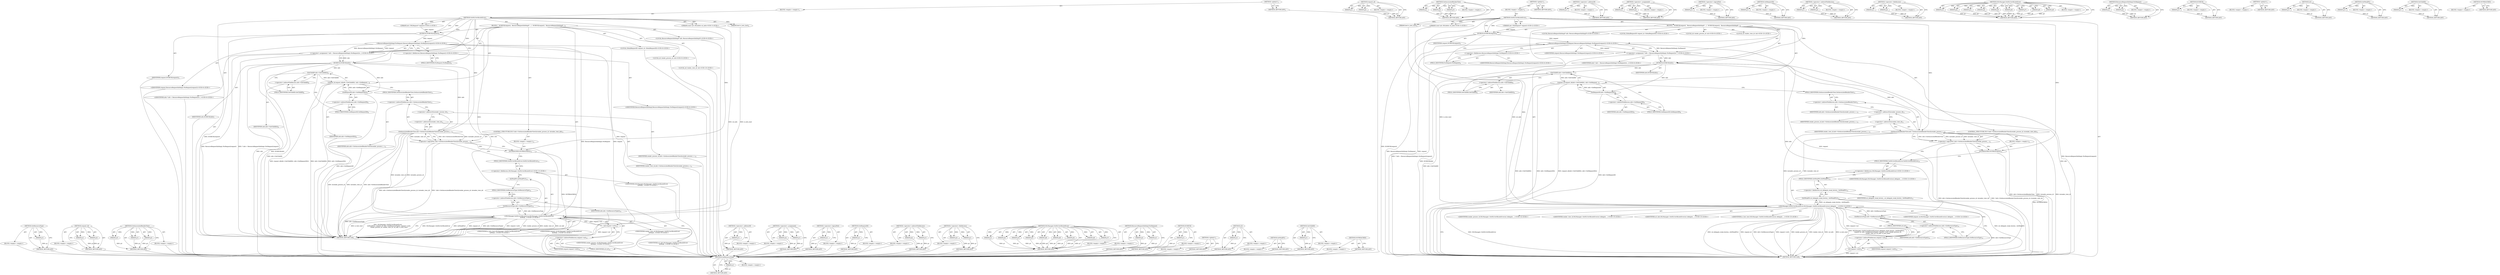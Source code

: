 digraph "NOTREACHED" {
vulnerable_167 [label=<(METHOD,GetResourceType)>];
vulnerable_168 [label=<(PARAM,p1)>];
vulnerable_169 [label=<(BLOCK,&lt;empty&gt;,&lt;empty&gt;)>];
vulnerable_170 [label=<(METHOD_RETURN,ANY)>];
vulnerable_116 [label=<(METHOD,request_id)>];
vulnerable_117 [label=<(PARAM,p1)>];
vulnerable_118 [label=<(PARAM,p2)>];
vulnerable_119 [label=<(BLOCK,&lt;empty&gt;,&lt;empty&gt;)>];
vulnerable_120 [label=<(METHOD_RETURN,ANY)>];
vulnerable_138 [label=<(METHOD,GetAssociatedRenderView)>];
vulnerable_139 [label=<(PARAM,p1)>];
vulnerable_140 [label=<(PARAM,p2)>];
vulnerable_141 [label=<(PARAM,p3)>];
vulnerable_142 [label=<(BLOCK,&lt;empty&gt;,&lt;empty&gt;)>];
vulnerable_143 [label=<(METHOD_RETURN,ANY)>];
vulnerable_6 [label=<(METHOD,&lt;global&gt;)<SUB>1</SUB>>];
vulnerable_7 [label=<(BLOCK,&lt;empty&gt;,&lt;empty&gt;)<SUB>1</SUB>>];
vulnerable_8 [label=<(METHOD,OnSSLCertificateError)<SUB>1</SUB>>];
vulnerable_9 [label="<(PARAM,net::URLRequest* request)<SUB>2</SUB>>"];
vulnerable_10 [label="<(PARAM,const net::SSLInfo&amp; ssl_info)<SUB>3</SUB>>"];
vulnerable_11 [label=<(PARAM,bool is_hsts_host)<SUB>4</SUB>>];
vulnerable_12 [label=<(BLOCK,{
  DCHECK(request);
  ResourceRequestInfoImpl*...,{
  DCHECK(request);
  ResourceRequestInfoImpl*...)<SUB>4</SUB>>];
vulnerable_13 [label=<(DCHECK,DCHECK(request))<SUB>5</SUB>>];
vulnerable_14 [label=<(IDENTIFIER,request,DCHECK(request))<SUB>5</SUB>>];
vulnerable_15 [label="<(LOCAL,ResourceRequestInfoImpl* info: ResourceRequestInfoImpl*)<SUB>6</SUB>>"];
vulnerable_16 [label="<(&lt;operator&gt;.assignment,* info = ResourceRequestInfoImpl::ForRequest(re...)<SUB>6</SUB>>"];
vulnerable_17 [label="<(IDENTIFIER,info,* info = ResourceRequestInfoImpl::ForRequest(re...)<SUB>6</SUB>>"];
vulnerable_18 [label="<(ResourceRequestInfoImpl.ForRequest,ResourceRequestInfoImpl::ForRequest(request))<SUB>6</SUB>>"];
vulnerable_19 [label="<(&lt;operator&gt;.fieldAccess,ResourceRequestInfoImpl::ForRequest)<SUB>6</SUB>>"];
vulnerable_20 [label="<(IDENTIFIER,ResourceRequestInfoImpl,ResourceRequestInfoImpl::ForRequest(request))<SUB>6</SUB>>"];
vulnerable_21 [label=<(FIELD_IDENTIFIER,ForRequest,ForRequest)<SUB>6</SUB>>];
vulnerable_22 [label="<(IDENTIFIER,request,ResourceRequestInfoImpl::ForRequest(request))<SUB>6</SUB>>"];
vulnerable_23 [label=<(DCHECK,DCHECK(info))<SUB>7</SUB>>];
vulnerable_24 [label=<(IDENTIFIER,info,DCHECK(info))<SUB>7</SUB>>];
vulnerable_25 [label="<(LOCAL,GlobalRequestID request_id: GlobalRequestID)<SUB>8</SUB>>"];
vulnerable_26 [label=<(request_id,request_id(info-&gt;GetChildID(), info-&gt;GetRequest...)<SUB>8</SUB>>];
vulnerable_27 [label=<(GetChildID,info-&gt;GetChildID())<SUB>8</SUB>>];
vulnerable_28 [label=<(&lt;operator&gt;.indirectFieldAccess,info-&gt;GetChildID)<SUB>8</SUB>>];
vulnerable_29 [label=<(IDENTIFIER,info,info-&gt;GetChildID())<SUB>8</SUB>>];
vulnerable_30 [label=<(FIELD_IDENTIFIER,GetChildID,GetChildID)<SUB>8</SUB>>];
vulnerable_31 [label=<(GetRequestID,info-&gt;GetRequestID())<SUB>8</SUB>>];
vulnerable_32 [label=<(&lt;operator&gt;.indirectFieldAccess,info-&gt;GetRequestID)<SUB>8</SUB>>];
vulnerable_33 [label=<(IDENTIFIER,info,info-&gt;GetRequestID())<SUB>8</SUB>>];
vulnerable_34 [label=<(FIELD_IDENTIFIER,GetRequestID,GetRequestID)<SUB>8</SUB>>];
vulnerable_35 [label="<(LOCAL,int render_process_id: int)<SUB>9</SUB>>"];
vulnerable_36 [label="<(LOCAL,int render_view_id: int)<SUB>10</SUB>>"];
vulnerable_37 [label=<(CONTROL_STRUCTURE,IF,if (!info-&gt;GetAssociatedRenderView(&amp;render_process_id, &amp;render_view_id)))<SUB>11</SUB>>];
vulnerable_38 [label=<(&lt;operator&gt;.logicalNot,!info-&gt;GetAssociatedRenderView(&amp;render_process_...)<SUB>11</SUB>>];
vulnerable_39 [label=<(GetAssociatedRenderView,info-&gt;GetAssociatedRenderView(&amp;render_process_i...)<SUB>11</SUB>>];
vulnerable_40 [label=<(&lt;operator&gt;.indirectFieldAccess,info-&gt;GetAssociatedRenderView)<SUB>11</SUB>>];
vulnerable_41 [label=<(IDENTIFIER,info,info-&gt;GetAssociatedRenderView(&amp;render_process_i...)<SUB>11</SUB>>];
vulnerable_42 [label=<(FIELD_IDENTIFIER,GetAssociatedRenderView,GetAssociatedRenderView)<SUB>11</SUB>>];
vulnerable_43 [label=<(&lt;operator&gt;.addressOf,&amp;render_process_id)<SUB>11</SUB>>];
vulnerable_44 [label=<(IDENTIFIER,render_process_id,info-&gt;GetAssociatedRenderView(&amp;render_process_i...)<SUB>11</SUB>>];
vulnerable_45 [label=<(&lt;operator&gt;.addressOf,&amp;render_view_id)<SUB>11</SUB>>];
vulnerable_46 [label=<(IDENTIFIER,render_view_id,info-&gt;GetAssociatedRenderView(&amp;render_process_i...)<SUB>11</SUB>>];
vulnerable_47 [label=<(BLOCK,&lt;empty&gt;,&lt;empty&gt;)<SUB>12</SUB>>];
vulnerable_48 [label=<(NOTREACHED,NOTREACHED())<SUB>12</SUB>>];
vulnerable_49 [label="<(SSLManager.OnSSLCertificateError,SSLManager::OnSSLCertificateError(ssl_delegate_...)<SUB>13</SUB>>"];
vulnerable_50 [label="<(&lt;operator&gt;.fieldAccess,SSLManager::OnSSLCertificateError)<SUB>13</SUB>>"];
vulnerable_51 [label="<(IDENTIFIER,SSLManager,SSLManager::OnSSLCertificateError(ssl_delegate_...)<SUB>13</SUB>>"];
vulnerable_52 [label=<(FIELD_IDENTIFIER,OnSSLCertificateError,OnSSLCertificateError)<SUB>13</SUB>>];
vulnerable_53 [label=<(GetWeakPtr,ssl_delegate_weak_factory_.GetWeakPtr())<SUB>13</SUB>>];
vulnerable_54 [label=<(&lt;operator&gt;.fieldAccess,ssl_delegate_weak_factory_.GetWeakPtr)<SUB>13</SUB>>];
vulnerable_55 [label=<(IDENTIFIER,ssl_delegate_weak_factory_,ssl_delegate_weak_factory_.GetWeakPtr())<SUB>13</SUB>>];
vulnerable_56 [label=<(FIELD_IDENTIFIER,GetWeakPtr,GetWeakPtr)<SUB>13</SUB>>];
vulnerable_57 [label="<(IDENTIFIER,request_id,SSLManager::OnSSLCertificateError(ssl_delegate_...)<SUB>14</SUB>>"];
vulnerable_58 [label=<(GetResourceType,info-&gt;GetResourceType())<SUB>14</SUB>>];
vulnerable_59 [label=<(&lt;operator&gt;.indirectFieldAccess,info-&gt;GetResourceType)<SUB>14</SUB>>];
vulnerable_60 [label=<(IDENTIFIER,info,info-&gt;GetResourceType())<SUB>14</SUB>>];
vulnerable_61 [label=<(FIELD_IDENTIFIER,GetResourceType,GetResourceType)<SUB>14</SUB>>];
vulnerable_62 [label=<(url,request-&gt;url())<SUB>14</SUB>>];
vulnerable_63 [label=<(&lt;operator&gt;.indirectFieldAccess,request-&gt;url)<SUB>14</SUB>>];
vulnerable_64 [label=<(IDENTIFIER,request,request-&gt;url())<SUB>14</SUB>>];
vulnerable_65 [label=<(FIELD_IDENTIFIER,url,url)<SUB>14</SUB>>];
vulnerable_66 [label="<(IDENTIFIER,render_process_id,SSLManager::OnSSLCertificateError(ssl_delegate_...)<SUB>14</SUB>>"];
vulnerable_67 [label="<(IDENTIFIER,render_view_id,SSLManager::OnSSLCertificateError(ssl_delegate_...)<SUB>15</SUB>>"];
vulnerable_68 [label="<(IDENTIFIER,ssl_info,SSLManager::OnSSLCertificateError(ssl_delegate_...)<SUB>15</SUB>>"];
vulnerable_69 [label="<(IDENTIFIER,is_hsts_host,SSLManager::OnSSLCertificateError(ssl_delegate_...)<SUB>15</SUB>>"];
vulnerable_70 [label=<(METHOD_RETURN,void)<SUB>1</SUB>>];
vulnerable_72 [label=<(METHOD_RETURN,ANY)<SUB>1</SUB>>];
vulnerable_144 [label=<(METHOD,&lt;operator&gt;.addressOf)>];
vulnerable_145 [label=<(PARAM,p1)>];
vulnerable_146 [label=<(BLOCK,&lt;empty&gt;,&lt;empty&gt;)>];
vulnerable_147 [label=<(METHOD_RETURN,ANY)>];
vulnerable_101 [label=<(METHOD,&lt;operator&gt;.assignment)>];
vulnerable_102 [label=<(PARAM,p1)>];
vulnerable_103 [label=<(PARAM,p2)>];
vulnerable_104 [label=<(BLOCK,&lt;empty&gt;,&lt;empty&gt;)>];
vulnerable_105 [label=<(METHOD_RETURN,ANY)>];
vulnerable_134 [label=<(METHOD,&lt;operator&gt;.logicalNot)>];
vulnerable_135 [label=<(PARAM,p1)>];
vulnerable_136 [label=<(BLOCK,&lt;empty&gt;,&lt;empty&gt;)>];
vulnerable_137 [label=<(METHOD_RETURN,ANY)>];
vulnerable_130 [label=<(METHOD,GetRequestID)>];
vulnerable_131 [label=<(PARAM,p1)>];
vulnerable_132 [label=<(BLOCK,&lt;empty&gt;,&lt;empty&gt;)>];
vulnerable_133 [label=<(METHOD_RETURN,ANY)>];
vulnerable_125 [label=<(METHOD,&lt;operator&gt;.indirectFieldAccess)>];
vulnerable_126 [label=<(PARAM,p1)>];
vulnerable_127 [label=<(PARAM,p2)>];
vulnerable_128 [label=<(BLOCK,&lt;empty&gt;,&lt;empty&gt;)>];
vulnerable_129 [label=<(METHOD_RETURN,ANY)>];
vulnerable_111 [label=<(METHOD,&lt;operator&gt;.fieldAccess)>];
vulnerable_112 [label=<(PARAM,p1)>];
vulnerable_113 [label=<(PARAM,p2)>];
vulnerable_114 [label=<(BLOCK,&lt;empty&gt;,&lt;empty&gt;)>];
vulnerable_115 [label=<(METHOD_RETURN,ANY)>];
vulnerable_151 [label=<(METHOD,SSLManager.OnSSLCertificateError)>];
vulnerable_152 [label=<(PARAM,p1)>];
vulnerable_153 [label=<(PARAM,p2)>];
vulnerable_154 [label=<(PARAM,p3)>];
vulnerable_155 [label=<(PARAM,p4)>];
vulnerable_156 [label=<(PARAM,p5)>];
vulnerable_157 [label=<(PARAM,p6)>];
vulnerable_158 [label=<(PARAM,p7)>];
vulnerable_159 [label=<(PARAM,p8)>];
vulnerable_160 [label=<(PARAM,p9)>];
vulnerable_161 [label=<(BLOCK,&lt;empty&gt;,&lt;empty&gt;)>];
vulnerable_162 [label=<(METHOD_RETURN,ANY)>];
vulnerable_106 [label=<(METHOD,ResourceRequestInfoImpl.ForRequest)>];
vulnerable_107 [label=<(PARAM,p1)>];
vulnerable_108 [label=<(PARAM,p2)>];
vulnerable_109 [label=<(BLOCK,&lt;empty&gt;,&lt;empty&gt;)>];
vulnerable_110 [label=<(METHOD_RETURN,ANY)>];
vulnerable_97 [label=<(METHOD,DCHECK)>];
vulnerable_98 [label=<(PARAM,p1)>];
vulnerable_99 [label=<(BLOCK,&lt;empty&gt;,&lt;empty&gt;)>];
vulnerable_100 [label=<(METHOD_RETURN,ANY)>];
vulnerable_91 [label=<(METHOD,&lt;global&gt;)<SUB>1</SUB>>];
vulnerable_92 [label=<(BLOCK,&lt;empty&gt;,&lt;empty&gt;)>];
vulnerable_93 [label=<(METHOD_RETURN,ANY)>];
vulnerable_171 [label=<(METHOD,url)>];
vulnerable_172 [label=<(PARAM,p1)>];
vulnerable_173 [label=<(BLOCK,&lt;empty&gt;,&lt;empty&gt;)>];
vulnerable_174 [label=<(METHOD_RETURN,ANY)>];
vulnerable_163 [label=<(METHOD,GetWeakPtr)>];
vulnerable_164 [label=<(PARAM,p1)>];
vulnerable_165 [label=<(BLOCK,&lt;empty&gt;,&lt;empty&gt;)>];
vulnerable_166 [label=<(METHOD_RETURN,ANY)>];
vulnerable_121 [label=<(METHOD,GetChildID)>];
vulnerable_122 [label=<(PARAM,p1)>];
vulnerable_123 [label=<(BLOCK,&lt;empty&gt;,&lt;empty&gt;)>];
vulnerable_124 [label=<(METHOD_RETURN,ANY)>];
vulnerable_148 [label=<(METHOD,NOTREACHED)>];
vulnerable_149 [label=<(BLOCK,&lt;empty&gt;,&lt;empty&gt;)>];
vulnerable_150 [label=<(METHOD_RETURN,ANY)>];
fixed_163 [label=<(METHOD,GetResourceType)>];
fixed_164 [label=<(PARAM,p1)>];
fixed_165 [label=<(BLOCK,&lt;empty&gt;,&lt;empty&gt;)>];
fixed_166 [label=<(METHOD_RETURN,ANY)>];
fixed_113 [label=<(METHOD,request_id)>];
fixed_114 [label=<(PARAM,p1)>];
fixed_115 [label=<(PARAM,p2)>];
fixed_116 [label=<(BLOCK,&lt;empty&gt;,&lt;empty&gt;)>];
fixed_117 [label=<(METHOD_RETURN,ANY)>];
fixed_135 [label=<(METHOD,GetAssociatedRenderView)>];
fixed_136 [label=<(PARAM,p1)>];
fixed_137 [label=<(PARAM,p2)>];
fixed_138 [label=<(PARAM,p3)>];
fixed_139 [label=<(BLOCK,&lt;empty&gt;,&lt;empty&gt;)>];
fixed_140 [label=<(METHOD_RETURN,ANY)>];
fixed_6 [label=<(METHOD,&lt;global&gt;)<SUB>1</SUB>>];
fixed_7 [label=<(BLOCK,&lt;empty&gt;,&lt;empty&gt;)<SUB>1</SUB>>];
fixed_8 [label=<(METHOD,OnSSLCertificateError)<SUB>1</SUB>>];
fixed_9 [label="<(PARAM,net::URLRequest* request)<SUB>2</SUB>>"];
fixed_10 [label="<(PARAM,const net::SSLInfo&amp; ssl_info)<SUB>3</SUB>>"];
fixed_11 [label=<(PARAM,bool is_hsts_host)<SUB>4</SUB>>];
fixed_12 [label=<(BLOCK,{
  DCHECK(request);
  ResourceRequestInfoImpl*...,{
  DCHECK(request);
  ResourceRequestInfoImpl*...)<SUB>4</SUB>>];
fixed_13 [label=<(DCHECK,DCHECK(request))<SUB>5</SUB>>];
fixed_14 [label=<(IDENTIFIER,request,DCHECK(request))<SUB>5</SUB>>];
fixed_15 [label="<(LOCAL,ResourceRequestInfoImpl* info: ResourceRequestInfoImpl*)<SUB>6</SUB>>"];
fixed_16 [label="<(&lt;operator&gt;.assignment,* info = ResourceRequestInfoImpl::ForRequest(re...)<SUB>6</SUB>>"];
fixed_17 [label="<(IDENTIFIER,info,* info = ResourceRequestInfoImpl::ForRequest(re...)<SUB>6</SUB>>"];
fixed_18 [label="<(ResourceRequestInfoImpl.ForRequest,ResourceRequestInfoImpl::ForRequest(request))<SUB>6</SUB>>"];
fixed_19 [label="<(&lt;operator&gt;.fieldAccess,ResourceRequestInfoImpl::ForRequest)<SUB>6</SUB>>"];
fixed_20 [label="<(IDENTIFIER,ResourceRequestInfoImpl,ResourceRequestInfoImpl::ForRequest(request))<SUB>6</SUB>>"];
fixed_21 [label=<(FIELD_IDENTIFIER,ForRequest,ForRequest)<SUB>6</SUB>>];
fixed_22 [label="<(IDENTIFIER,request,ResourceRequestInfoImpl::ForRequest(request))<SUB>6</SUB>>"];
fixed_23 [label=<(DCHECK,DCHECK(info))<SUB>7</SUB>>];
fixed_24 [label=<(IDENTIFIER,info,DCHECK(info))<SUB>7</SUB>>];
fixed_25 [label="<(LOCAL,GlobalRequestID request_id: GlobalRequestID)<SUB>8</SUB>>"];
fixed_26 [label=<(request_id,request_id(info-&gt;GetChildID(), info-&gt;GetRequest...)<SUB>8</SUB>>];
fixed_27 [label=<(GetChildID,info-&gt;GetChildID())<SUB>8</SUB>>];
fixed_28 [label=<(&lt;operator&gt;.indirectFieldAccess,info-&gt;GetChildID)<SUB>8</SUB>>];
fixed_29 [label=<(IDENTIFIER,info,info-&gt;GetChildID())<SUB>8</SUB>>];
fixed_30 [label=<(FIELD_IDENTIFIER,GetChildID,GetChildID)<SUB>8</SUB>>];
fixed_31 [label=<(GetRequestID,info-&gt;GetRequestID())<SUB>8</SUB>>];
fixed_32 [label=<(&lt;operator&gt;.indirectFieldAccess,info-&gt;GetRequestID)<SUB>8</SUB>>];
fixed_33 [label=<(IDENTIFIER,info,info-&gt;GetRequestID())<SUB>8</SUB>>];
fixed_34 [label=<(FIELD_IDENTIFIER,GetRequestID,GetRequestID)<SUB>8</SUB>>];
fixed_35 [label="<(LOCAL,int render_process_id: int)<SUB>9</SUB>>"];
fixed_36 [label="<(LOCAL,int render_view_id: int)<SUB>10</SUB>>"];
fixed_37 [label=<(CONTROL_STRUCTURE,IF,if (!info-&gt;GetAssociatedRenderView(&amp;render_process_id, &amp;render_view_id)))<SUB>11</SUB>>];
fixed_38 [label=<(&lt;operator&gt;.logicalNot,!info-&gt;GetAssociatedRenderView(&amp;render_process_...)<SUB>11</SUB>>];
fixed_39 [label=<(GetAssociatedRenderView,info-&gt;GetAssociatedRenderView(&amp;render_process_i...)<SUB>11</SUB>>];
fixed_40 [label=<(&lt;operator&gt;.indirectFieldAccess,info-&gt;GetAssociatedRenderView)<SUB>11</SUB>>];
fixed_41 [label=<(IDENTIFIER,info,info-&gt;GetAssociatedRenderView(&amp;render_process_i...)<SUB>11</SUB>>];
fixed_42 [label=<(FIELD_IDENTIFIER,GetAssociatedRenderView,GetAssociatedRenderView)<SUB>11</SUB>>];
fixed_43 [label=<(&lt;operator&gt;.addressOf,&amp;render_process_id)<SUB>11</SUB>>];
fixed_44 [label=<(IDENTIFIER,render_process_id,info-&gt;GetAssociatedRenderView(&amp;render_process_i...)<SUB>11</SUB>>];
fixed_45 [label=<(&lt;operator&gt;.addressOf,&amp;render_view_id)<SUB>11</SUB>>];
fixed_46 [label=<(IDENTIFIER,render_view_id,info-&gt;GetAssociatedRenderView(&amp;render_process_i...)<SUB>11</SUB>>];
fixed_47 [label=<(BLOCK,&lt;empty&gt;,&lt;empty&gt;)<SUB>12</SUB>>];
fixed_48 [label=<(NOTREACHED,NOTREACHED())<SUB>12</SUB>>];
fixed_49 [label="<(SSLManager.OnSSLCertificateError,SSLManager::OnSSLCertificateError(
      AsWeak...)<SUB>13</SUB>>"];
fixed_50 [label="<(&lt;operator&gt;.fieldAccess,SSLManager::OnSSLCertificateError)<SUB>13</SUB>>"];
fixed_51 [label="<(IDENTIFIER,SSLManager,SSLManager::OnSSLCertificateError(
      AsWeak...)<SUB>13</SUB>>"];
fixed_52 [label=<(FIELD_IDENTIFIER,OnSSLCertificateError,OnSSLCertificateError)<SUB>13</SUB>>];
fixed_53 [label=<(AsWeakPtr,AsWeakPtr())<SUB>14</SUB>>];
fixed_54 [label="<(IDENTIFIER,request_id,SSLManager::OnSSLCertificateError(
      AsWeak...)<SUB>14</SUB>>"];
fixed_55 [label=<(GetResourceType,info-&gt;GetResourceType())<SUB>14</SUB>>];
fixed_56 [label=<(&lt;operator&gt;.indirectFieldAccess,info-&gt;GetResourceType)<SUB>14</SUB>>];
fixed_57 [label=<(IDENTIFIER,info,info-&gt;GetResourceType())<SUB>14</SUB>>];
fixed_58 [label=<(FIELD_IDENTIFIER,GetResourceType,GetResourceType)<SUB>14</SUB>>];
fixed_59 [label=<(url,request-&gt;url())<SUB>14</SUB>>];
fixed_60 [label=<(&lt;operator&gt;.indirectFieldAccess,request-&gt;url)<SUB>14</SUB>>];
fixed_61 [label=<(IDENTIFIER,request,request-&gt;url())<SUB>14</SUB>>];
fixed_62 [label=<(FIELD_IDENTIFIER,url,url)<SUB>14</SUB>>];
fixed_63 [label="<(IDENTIFIER,render_process_id,SSLManager::OnSSLCertificateError(
      AsWeak...)<SUB>15</SUB>>"];
fixed_64 [label="<(IDENTIFIER,render_view_id,SSLManager::OnSSLCertificateError(
      AsWeak...)<SUB>15</SUB>>"];
fixed_65 [label="<(IDENTIFIER,ssl_info,SSLManager::OnSSLCertificateError(
      AsWeak...)<SUB>15</SUB>>"];
fixed_66 [label="<(IDENTIFIER,is_hsts_host,SSLManager::OnSSLCertificateError(
      AsWeak...)<SUB>15</SUB>>"];
fixed_67 [label=<(METHOD_RETURN,void)<SUB>1</SUB>>];
fixed_69 [label=<(METHOD_RETURN,ANY)<SUB>1</SUB>>];
fixed_141 [label=<(METHOD,&lt;operator&gt;.addressOf)>];
fixed_142 [label=<(PARAM,p1)>];
fixed_143 [label=<(BLOCK,&lt;empty&gt;,&lt;empty&gt;)>];
fixed_144 [label=<(METHOD_RETURN,ANY)>];
fixed_98 [label=<(METHOD,&lt;operator&gt;.assignment)>];
fixed_99 [label=<(PARAM,p1)>];
fixed_100 [label=<(PARAM,p2)>];
fixed_101 [label=<(BLOCK,&lt;empty&gt;,&lt;empty&gt;)>];
fixed_102 [label=<(METHOD_RETURN,ANY)>];
fixed_131 [label=<(METHOD,&lt;operator&gt;.logicalNot)>];
fixed_132 [label=<(PARAM,p1)>];
fixed_133 [label=<(BLOCK,&lt;empty&gt;,&lt;empty&gt;)>];
fixed_134 [label=<(METHOD_RETURN,ANY)>];
fixed_127 [label=<(METHOD,GetRequestID)>];
fixed_128 [label=<(PARAM,p1)>];
fixed_129 [label=<(BLOCK,&lt;empty&gt;,&lt;empty&gt;)>];
fixed_130 [label=<(METHOD_RETURN,ANY)>];
fixed_122 [label=<(METHOD,&lt;operator&gt;.indirectFieldAccess)>];
fixed_123 [label=<(PARAM,p1)>];
fixed_124 [label=<(PARAM,p2)>];
fixed_125 [label=<(BLOCK,&lt;empty&gt;,&lt;empty&gt;)>];
fixed_126 [label=<(METHOD_RETURN,ANY)>];
fixed_108 [label=<(METHOD,&lt;operator&gt;.fieldAccess)>];
fixed_109 [label=<(PARAM,p1)>];
fixed_110 [label=<(PARAM,p2)>];
fixed_111 [label=<(BLOCK,&lt;empty&gt;,&lt;empty&gt;)>];
fixed_112 [label=<(METHOD_RETURN,ANY)>];
fixed_148 [label=<(METHOD,SSLManager.OnSSLCertificateError)>];
fixed_149 [label=<(PARAM,p1)>];
fixed_150 [label=<(PARAM,p2)>];
fixed_151 [label=<(PARAM,p3)>];
fixed_152 [label=<(PARAM,p4)>];
fixed_153 [label=<(PARAM,p5)>];
fixed_154 [label=<(PARAM,p6)>];
fixed_155 [label=<(PARAM,p7)>];
fixed_156 [label=<(PARAM,p8)>];
fixed_157 [label=<(PARAM,p9)>];
fixed_158 [label=<(BLOCK,&lt;empty&gt;,&lt;empty&gt;)>];
fixed_159 [label=<(METHOD_RETURN,ANY)>];
fixed_103 [label=<(METHOD,ResourceRequestInfoImpl.ForRequest)>];
fixed_104 [label=<(PARAM,p1)>];
fixed_105 [label=<(PARAM,p2)>];
fixed_106 [label=<(BLOCK,&lt;empty&gt;,&lt;empty&gt;)>];
fixed_107 [label=<(METHOD_RETURN,ANY)>];
fixed_94 [label=<(METHOD,DCHECK)>];
fixed_95 [label=<(PARAM,p1)>];
fixed_96 [label=<(BLOCK,&lt;empty&gt;,&lt;empty&gt;)>];
fixed_97 [label=<(METHOD_RETURN,ANY)>];
fixed_88 [label=<(METHOD,&lt;global&gt;)<SUB>1</SUB>>];
fixed_89 [label=<(BLOCK,&lt;empty&gt;,&lt;empty&gt;)>];
fixed_90 [label=<(METHOD_RETURN,ANY)>];
fixed_167 [label=<(METHOD,url)>];
fixed_168 [label=<(PARAM,p1)>];
fixed_169 [label=<(BLOCK,&lt;empty&gt;,&lt;empty&gt;)>];
fixed_170 [label=<(METHOD_RETURN,ANY)>];
fixed_160 [label=<(METHOD,AsWeakPtr)>];
fixed_161 [label=<(BLOCK,&lt;empty&gt;,&lt;empty&gt;)>];
fixed_162 [label=<(METHOD_RETURN,ANY)>];
fixed_118 [label=<(METHOD,GetChildID)>];
fixed_119 [label=<(PARAM,p1)>];
fixed_120 [label=<(BLOCK,&lt;empty&gt;,&lt;empty&gt;)>];
fixed_121 [label=<(METHOD_RETURN,ANY)>];
fixed_145 [label=<(METHOD,NOTREACHED)>];
fixed_146 [label=<(BLOCK,&lt;empty&gt;,&lt;empty&gt;)>];
fixed_147 [label=<(METHOD_RETURN,ANY)>];
vulnerable_167 -> vulnerable_168  [key=0, label="AST: "];
vulnerable_167 -> vulnerable_168  [key=1, label="DDG: "];
vulnerable_167 -> vulnerable_169  [key=0, label="AST: "];
vulnerable_167 -> vulnerable_170  [key=0, label="AST: "];
vulnerable_167 -> vulnerable_170  [key=1, label="CFG: "];
vulnerable_168 -> vulnerable_170  [key=0, label="DDG: p1"];
vulnerable_116 -> vulnerable_117  [key=0, label="AST: "];
vulnerable_116 -> vulnerable_117  [key=1, label="DDG: "];
vulnerable_116 -> vulnerable_119  [key=0, label="AST: "];
vulnerable_116 -> vulnerable_118  [key=0, label="AST: "];
vulnerable_116 -> vulnerable_118  [key=1, label="DDG: "];
vulnerable_116 -> vulnerable_120  [key=0, label="AST: "];
vulnerable_116 -> vulnerable_120  [key=1, label="CFG: "];
vulnerable_117 -> vulnerable_120  [key=0, label="DDG: p1"];
vulnerable_118 -> vulnerable_120  [key=0, label="DDG: p2"];
vulnerable_138 -> vulnerable_139  [key=0, label="AST: "];
vulnerable_138 -> vulnerable_139  [key=1, label="DDG: "];
vulnerable_138 -> vulnerable_142  [key=0, label="AST: "];
vulnerable_138 -> vulnerable_140  [key=0, label="AST: "];
vulnerable_138 -> vulnerable_140  [key=1, label="DDG: "];
vulnerable_138 -> vulnerable_143  [key=0, label="AST: "];
vulnerable_138 -> vulnerable_143  [key=1, label="CFG: "];
vulnerable_138 -> vulnerable_141  [key=0, label="AST: "];
vulnerable_138 -> vulnerable_141  [key=1, label="DDG: "];
vulnerable_139 -> vulnerable_143  [key=0, label="DDG: p1"];
vulnerable_140 -> vulnerable_143  [key=0, label="DDG: p2"];
vulnerable_141 -> vulnerable_143  [key=0, label="DDG: p3"];
vulnerable_6 -> vulnerable_7  [key=0, label="AST: "];
vulnerable_6 -> vulnerable_72  [key=0, label="AST: "];
vulnerable_6 -> vulnerable_72  [key=1, label="CFG: "];
vulnerable_7 -> vulnerable_8  [key=0, label="AST: "];
vulnerable_8 -> vulnerable_9  [key=0, label="AST: "];
vulnerable_8 -> vulnerable_9  [key=1, label="DDG: "];
vulnerable_8 -> vulnerable_10  [key=0, label="AST: "];
vulnerable_8 -> vulnerable_10  [key=1, label="DDG: "];
vulnerable_8 -> vulnerable_11  [key=0, label="AST: "];
vulnerable_8 -> vulnerable_11  [key=1, label="DDG: "];
vulnerable_8 -> vulnerable_12  [key=0, label="AST: "];
vulnerable_8 -> vulnerable_70  [key=0, label="AST: "];
vulnerable_8 -> vulnerable_13  [key=0, label="CFG: "];
vulnerable_8 -> vulnerable_13  [key=1, label="DDG: "];
vulnerable_8 -> vulnerable_23  [key=0, label="DDG: "];
vulnerable_8 -> vulnerable_49  [key=0, label="DDG: "];
vulnerable_8 -> vulnerable_18  [key=0, label="DDG: "];
vulnerable_8 -> vulnerable_48  [key=0, label="DDG: "];
vulnerable_8 -> vulnerable_39  [key=0, label="DDG: "];
vulnerable_9 -> vulnerable_13  [key=0, label="DDG: request"];
vulnerable_10 -> vulnerable_49  [key=0, label="DDG: ssl_info"];
vulnerable_11 -> vulnerable_49  [key=0, label="DDG: is_hsts_host"];
vulnerable_12 -> vulnerable_13  [key=0, label="AST: "];
vulnerable_12 -> vulnerable_15  [key=0, label="AST: "];
vulnerable_12 -> vulnerable_16  [key=0, label="AST: "];
vulnerable_12 -> vulnerable_23  [key=0, label="AST: "];
vulnerable_12 -> vulnerable_25  [key=0, label="AST: "];
vulnerable_12 -> vulnerable_26  [key=0, label="AST: "];
vulnerable_12 -> vulnerable_35  [key=0, label="AST: "];
vulnerable_12 -> vulnerable_36  [key=0, label="AST: "];
vulnerable_12 -> vulnerable_37  [key=0, label="AST: "];
vulnerable_12 -> vulnerable_49  [key=0, label="AST: "];
vulnerable_13 -> vulnerable_14  [key=0, label="AST: "];
vulnerable_13 -> vulnerable_21  [key=0, label="CFG: "];
vulnerable_13 -> vulnerable_70  [key=0, label="DDG: DCHECK(request)"];
vulnerable_13 -> vulnerable_18  [key=0, label="DDG: request"];
vulnerable_16 -> vulnerable_17  [key=0, label="AST: "];
vulnerable_16 -> vulnerable_18  [key=0, label="AST: "];
vulnerable_16 -> vulnerable_23  [key=0, label="CFG: "];
vulnerable_16 -> vulnerable_23  [key=1, label="DDG: info"];
vulnerable_16 -> vulnerable_70  [key=0, label="DDG: ResourceRequestInfoImpl::ForRequest(request)"];
vulnerable_16 -> vulnerable_70  [key=1, label="DDG: * info = ResourceRequestInfoImpl::ForRequest(request)"];
vulnerable_18 -> vulnerable_19  [key=0, label="AST: "];
vulnerable_18 -> vulnerable_22  [key=0, label="AST: "];
vulnerable_18 -> vulnerable_16  [key=0, label="CFG: "];
vulnerable_18 -> vulnerable_16  [key=1, label="DDG: ResourceRequestInfoImpl::ForRequest"];
vulnerable_18 -> vulnerable_16  [key=2, label="DDG: request"];
vulnerable_18 -> vulnerable_70  [key=0, label="DDG: ResourceRequestInfoImpl::ForRequest"];
vulnerable_18 -> vulnerable_70  [key=1, label="DDG: request"];
vulnerable_18 -> vulnerable_62  [key=0, label="DDG: request"];
vulnerable_19 -> vulnerable_20  [key=0, label="AST: "];
vulnerable_19 -> vulnerable_21  [key=0, label="AST: "];
vulnerable_19 -> vulnerable_18  [key=0, label="CFG: "];
vulnerable_21 -> vulnerable_19  [key=0, label="CFG: "];
vulnerable_23 -> vulnerable_24  [key=0, label="AST: "];
vulnerable_23 -> vulnerable_30  [key=0, label="CFG: "];
vulnerable_23 -> vulnerable_70  [key=0, label="DDG: info"];
vulnerable_23 -> vulnerable_70  [key=1, label="DDG: DCHECK(info)"];
vulnerable_23 -> vulnerable_27  [key=0, label="DDG: info"];
vulnerable_23 -> vulnerable_31  [key=0, label="DDG: info"];
vulnerable_23 -> vulnerable_58  [key=0, label="DDG: info"];
vulnerable_23 -> vulnerable_39  [key=0, label="DDG: info"];
vulnerable_26 -> vulnerable_27  [key=0, label="AST: "];
vulnerable_26 -> vulnerable_31  [key=0, label="AST: "];
vulnerable_26 -> vulnerable_42  [key=0, label="CFG: "];
vulnerable_26 -> vulnerable_70  [key=0, label="DDG: info-&gt;GetChildID()"];
vulnerable_26 -> vulnerable_70  [key=1, label="DDG: info-&gt;GetRequestID()"];
vulnerable_26 -> vulnerable_70  [key=2, label="DDG: request_id(info-&gt;GetChildID(), info-&gt;GetRequestID())"];
vulnerable_27 -> vulnerable_28  [key=0, label="AST: "];
vulnerable_27 -> vulnerable_34  [key=0, label="CFG: "];
vulnerable_27 -> vulnerable_70  [key=0, label="DDG: info-&gt;GetChildID"];
vulnerable_27 -> vulnerable_26  [key=0, label="DDG: info-&gt;GetChildID"];
vulnerable_28 -> vulnerable_29  [key=0, label="AST: "];
vulnerable_28 -> vulnerable_30  [key=0, label="AST: "];
vulnerable_28 -> vulnerable_27  [key=0, label="CFG: "];
vulnerable_30 -> vulnerable_28  [key=0, label="CFG: "];
vulnerable_31 -> vulnerable_32  [key=0, label="AST: "];
vulnerable_31 -> vulnerable_26  [key=0, label="CFG: "];
vulnerable_31 -> vulnerable_26  [key=1, label="DDG: info-&gt;GetRequestID"];
vulnerable_31 -> vulnerable_70  [key=0, label="DDG: info-&gt;GetRequestID"];
vulnerable_32 -> vulnerable_33  [key=0, label="AST: "];
vulnerable_32 -> vulnerable_34  [key=0, label="AST: "];
vulnerable_32 -> vulnerable_31  [key=0, label="CFG: "];
vulnerable_34 -> vulnerable_32  [key=0, label="CFG: "];
vulnerable_37 -> vulnerable_38  [key=0, label="AST: "];
vulnerable_37 -> vulnerable_47  [key=0, label="AST: "];
vulnerable_38 -> vulnerable_39  [key=0, label="AST: "];
vulnerable_38 -> vulnerable_48  [key=0, label="CFG: "];
vulnerable_38 -> vulnerable_48  [key=1, label="CDG: "];
vulnerable_38 -> vulnerable_52  [key=0, label="CFG: "];
vulnerable_38 -> vulnerable_70  [key=0, label="DDG: info-&gt;GetAssociatedRenderView(&amp;render_process_id, &amp;render_view_id)"];
vulnerable_38 -> vulnerable_70  [key=1, label="DDG: !info-&gt;GetAssociatedRenderView(&amp;render_process_id, &amp;render_view_id)"];
vulnerable_39 -> vulnerable_40  [key=0, label="AST: "];
vulnerable_39 -> vulnerable_43  [key=0, label="AST: "];
vulnerable_39 -> vulnerable_45  [key=0, label="AST: "];
vulnerable_39 -> vulnerable_38  [key=0, label="CFG: "];
vulnerable_39 -> vulnerable_38  [key=1, label="DDG: info-&gt;GetAssociatedRenderView"];
vulnerable_39 -> vulnerable_38  [key=2, label="DDG: &amp;render_process_id"];
vulnerable_39 -> vulnerable_38  [key=3, label="DDG: &amp;render_view_id"];
vulnerable_39 -> vulnerable_70  [key=0, label="DDG: info-&gt;GetAssociatedRenderView"];
vulnerable_39 -> vulnerable_70  [key=1, label="DDG: &amp;render_process_id"];
vulnerable_39 -> vulnerable_70  [key=2, label="DDG: &amp;render_view_id"];
vulnerable_39 -> vulnerable_49  [key=0, label="DDG: &amp;render_process_id"];
vulnerable_39 -> vulnerable_49  [key=1, label="DDG: &amp;render_view_id"];
vulnerable_40 -> vulnerable_41  [key=0, label="AST: "];
vulnerable_40 -> vulnerable_42  [key=0, label="AST: "];
vulnerable_40 -> vulnerable_43  [key=0, label="CFG: "];
vulnerable_42 -> vulnerable_40  [key=0, label="CFG: "];
vulnerable_43 -> vulnerable_44  [key=0, label="AST: "];
vulnerable_43 -> vulnerable_45  [key=0, label="CFG: "];
vulnerable_45 -> vulnerable_46  [key=0, label="AST: "];
vulnerable_45 -> vulnerable_39  [key=0, label="CFG: "];
vulnerable_47 -> vulnerable_48  [key=0, label="AST: "];
vulnerable_48 -> vulnerable_52  [key=0, label="CFG: "];
vulnerable_48 -> vulnerable_70  [key=0, label="DDG: NOTREACHED()"];
vulnerable_49 -> vulnerable_50  [key=0, label="AST: "];
vulnerable_49 -> vulnerable_53  [key=0, label="AST: "];
vulnerable_49 -> vulnerable_57  [key=0, label="AST: "];
vulnerable_49 -> vulnerable_58  [key=0, label="AST: "];
vulnerable_49 -> vulnerable_62  [key=0, label="AST: "];
vulnerable_49 -> vulnerable_66  [key=0, label="AST: "];
vulnerable_49 -> vulnerable_67  [key=0, label="AST: "];
vulnerable_49 -> vulnerable_68  [key=0, label="AST: "];
vulnerable_49 -> vulnerable_69  [key=0, label="AST: "];
vulnerable_49 -> vulnerable_70  [key=0, label="CFG: "];
vulnerable_49 -> vulnerable_70  [key=1, label="DDG: SSLManager::OnSSLCertificateError"];
vulnerable_49 -> vulnerable_70  [key=2, label="DDG: ssl_delegate_weak_factory_.GetWeakPtr()"];
vulnerable_49 -> vulnerable_70  [key=3, label="DDG: request_id"];
vulnerable_49 -> vulnerable_70  [key=4, label="DDG: info-&gt;GetResourceType()"];
vulnerable_49 -> vulnerable_70  [key=5, label="DDG: request-&gt;url()"];
vulnerable_49 -> vulnerable_70  [key=6, label="DDG: render_process_id"];
vulnerable_49 -> vulnerable_70  [key=7, label="DDG: render_view_id"];
vulnerable_49 -> vulnerable_70  [key=8, label="DDG: ssl_info"];
vulnerable_49 -> vulnerable_70  [key=9, label="DDG: is_hsts_host"];
vulnerable_49 -> vulnerable_70  [key=10, label="DDG: SSLManager::OnSSLCertificateError(ssl_delegate_weak_factory_.GetWeakPtr(),
      request_id, info-&gt;GetResourceType(), request-&gt;url(), render_process_id,
      render_view_id, ssl_info, is_hsts_host)"];
vulnerable_50 -> vulnerable_51  [key=0, label="AST: "];
vulnerable_50 -> vulnerable_52  [key=0, label="AST: "];
vulnerable_50 -> vulnerable_56  [key=0, label="CFG: "];
vulnerable_52 -> vulnerable_50  [key=0, label="CFG: "];
vulnerable_53 -> vulnerable_54  [key=0, label="AST: "];
vulnerable_53 -> vulnerable_61  [key=0, label="CFG: "];
vulnerable_53 -> vulnerable_70  [key=0, label="DDG: ssl_delegate_weak_factory_.GetWeakPtr"];
vulnerable_53 -> vulnerable_49  [key=0, label="DDG: ssl_delegate_weak_factory_.GetWeakPtr"];
vulnerable_54 -> vulnerable_55  [key=0, label="AST: "];
vulnerable_54 -> vulnerable_56  [key=0, label="AST: "];
vulnerable_54 -> vulnerable_53  [key=0, label="CFG: "];
vulnerable_56 -> vulnerable_54  [key=0, label="CFG: "];
vulnerable_58 -> vulnerable_59  [key=0, label="AST: "];
vulnerable_58 -> vulnerable_65  [key=0, label="CFG: "];
vulnerable_58 -> vulnerable_70  [key=0, label="DDG: info-&gt;GetResourceType"];
vulnerable_58 -> vulnerable_49  [key=0, label="DDG: info-&gt;GetResourceType"];
vulnerable_59 -> vulnerable_60  [key=0, label="AST: "];
vulnerable_59 -> vulnerable_61  [key=0, label="AST: "];
vulnerable_59 -> vulnerable_58  [key=0, label="CFG: "];
vulnerable_61 -> vulnerable_59  [key=0, label="CFG: "];
vulnerable_62 -> vulnerable_63  [key=0, label="AST: "];
vulnerable_62 -> vulnerable_49  [key=0, label="CFG: "];
vulnerable_62 -> vulnerable_49  [key=1, label="DDG: request-&gt;url"];
vulnerable_62 -> vulnerable_70  [key=0, label="DDG: request-&gt;url"];
vulnerable_63 -> vulnerable_64  [key=0, label="AST: "];
vulnerable_63 -> vulnerable_65  [key=0, label="AST: "];
vulnerable_63 -> vulnerable_62  [key=0, label="CFG: "];
vulnerable_65 -> vulnerable_63  [key=0, label="CFG: "];
vulnerable_144 -> vulnerable_145  [key=0, label="AST: "];
vulnerable_144 -> vulnerable_145  [key=1, label="DDG: "];
vulnerable_144 -> vulnerable_146  [key=0, label="AST: "];
vulnerable_144 -> vulnerable_147  [key=0, label="AST: "];
vulnerable_144 -> vulnerable_147  [key=1, label="CFG: "];
vulnerable_145 -> vulnerable_147  [key=0, label="DDG: p1"];
vulnerable_101 -> vulnerable_102  [key=0, label="AST: "];
vulnerable_101 -> vulnerable_102  [key=1, label="DDG: "];
vulnerable_101 -> vulnerable_104  [key=0, label="AST: "];
vulnerable_101 -> vulnerable_103  [key=0, label="AST: "];
vulnerable_101 -> vulnerable_103  [key=1, label="DDG: "];
vulnerable_101 -> vulnerable_105  [key=0, label="AST: "];
vulnerable_101 -> vulnerable_105  [key=1, label="CFG: "];
vulnerable_102 -> vulnerable_105  [key=0, label="DDG: p1"];
vulnerable_103 -> vulnerable_105  [key=0, label="DDG: p2"];
vulnerable_134 -> vulnerable_135  [key=0, label="AST: "];
vulnerable_134 -> vulnerable_135  [key=1, label="DDG: "];
vulnerable_134 -> vulnerable_136  [key=0, label="AST: "];
vulnerable_134 -> vulnerable_137  [key=0, label="AST: "];
vulnerable_134 -> vulnerable_137  [key=1, label="CFG: "];
vulnerable_135 -> vulnerable_137  [key=0, label="DDG: p1"];
vulnerable_130 -> vulnerable_131  [key=0, label="AST: "];
vulnerable_130 -> vulnerable_131  [key=1, label="DDG: "];
vulnerable_130 -> vulnerable_132  [key=0, label="AST: "];
vulnerable_130 -> vulnerable_133  [key=0, label="AST: "];
vulnerable_130 -> vulnerable_133  [key=1, label="CFG: "];
vulnerable_131 -> vulnerable_133  [key=0, label="DDG: p1"];
vulnerable_125 -> vulnerable_126  [key=0, label="AST: "];
vulnerable_125 -> vulnerable_126  [key=1, label="DDG: "];
vulnerable_125 -> vulnerable_128  [key=0, label="AST: "];
vulnerable_125 -> vulnerable_127  [key=0, label="AST: "];
vulnerable_125 -> vulnerable_127  [key=1, label="DDG: "];
vulnerable_125 -> vulnerable_129  [key=0, label="AST: "];
vulnerable_125 -> vulnerable_129  [key=1, label="CFG: "];
vulnerable_126 -> vulnerable_129  [key=0, label="DDG: p1"];
vulnerable_127 -> vulnerable_129  [key=0, label="DDG: p2"];
vulnerable_111 -> vulnerable_112  [key=0, label="AST: "];
vulnerable_111 -> vulnerable_112  [key=1, label="DDG: "];
vulnerable_111 -> vulnerable_114  [key=0, label="AST: "];
vulnerable_111 -> vulnerable_113  [key=0, label="AST: "];
vulnerable_111 -> vulnerable_113  [key=1, label="DDG: "];
vulnerable_111 -> vulnerable_115  [key=0, label="AST: "];
vulnerable_111 -> vulnerable_115  [key=1, label="CFG: "];
vulnerable_112 -> vulnerable_115  [key=0, label="DDG: p1"];
vulnerable_113 -> vulnerable_115  [key=0, label="DDG: p2"];
vulnerable_151 -> vulnerable_152  [key=0, label="AST: "];
vulnerable_151 -> vulnerable_152  [key=1, label="DDG: "];
vulnerable_151 -> vulnerable_161  [key=0, label="AST: "];
vulnerable_151 -> vulnerable_153  [key=0, label="AST: "];
vulnerable_151 -> vulnerable_153  [key=1, label="DDG: "];
vulnerable_151 -> vulnerable_162  [key=0, label="AST: "];
vulnerable_151 -> vulnerable_162  [key=1, label="CFG: "];
vulnerable_151 -> vulnerable_154  [key=0, label="AST: "];
vulnerable_151 -> vulnerable_154  [key=1, label="DDG: "];
vulnerable_151 -> vulnerable_155  [key=0, label="AST: "];
vulnerable_151 -> vulnerable_155  [key=1, label="DDG: "];
vulnerable_151 -> vulnerable_156  [key=0, label="AST: "];
vulnerable_151 -> vulnerable_156  [key=1, label="DDG: "];
vulnerable_151 -> vulnerable_157  [key=0, label="AST: "];
vulnerable_151 -> vulnerable_157  [key=1, label="DDG: "];
vulnerable_151 -> vulnerable_158  [key=0, label="AST: "];
vulnerable_151 -> vulnerable_158  [key=1, label="DDG: "];
vulnerable_151 -> vulnerable_159  [key=0, label="AST: "];
vulnerable_151 -> vulnerable_159  [key=1, label="DDG: "];
vulnerable_151 -> vulnerable_160  [key=0, label="AST: "];
vulnerable_151 -> vulnerable_160  [key=1, label="DDG: "];
vulnerable_152 -> vulnerable_162  [key=0, label="DDG: p1"];
vulnerable_153 -> vulnerable_162  [key=0, label="DDG: p2"];
vulnerable_154 -> vulnerable_162  [key=0, label="DDG: p3"];
vulnerable_155 -> vulnerable_162  [key=0, label="DDG: p4"];
vulnerable_156 -> vulnerable_162  [key=0, label="DDG: p5"];
vulnerable_157 -> vulnerable_162  [key=0, label="DDG: p6"];
vulnerable_158 -> vulnerable_162  [key=0, label="DDG: p7"];
vulnerable_159 -> vulnerable_162  [key=0, label="DDG: p8"];
vulnerable_160 -> vulnerable_162  [key=0, label="DDG: p9"];
vulnerable_106 -> vulnerable_107  [key=0, label="AST: "];
vulnerable_106 -> vulnerable_107  [key=1, label="DDG: "];
vulnerable_106 -> vulnerable_109  [key=0, label="AST: "];
vulnerable_106 -> vulnerable_108  [key=0, label="AST: "];
vulnerable_106 -> vulnerable_108  [key=1, label="DDG: "];
vulnerable_106 -> vulnerable_110  [key=0, label="AST: "];
vulnerable_106 -> vulnerable_110  [key=1, label="CFG: "];
vulnerable_107 -> vulnerable_110  [key=0, label="DDG: p1"];
vulnerable_108 -> vulnerable_110  [key=0, label="DDG: p2"];
vulnerable_97 -> vulnerable_98  [key=0, label="AST: "];
vulnerable_97 -> vulnerable_98  [key=1, label="DDG: "];
vulnerable_97 -> vulnerable_99  [key=0, label="AST: "];
vulnerable_97 -> vulnerable_100  [key=0, label="AST: "];
vulnerable_97 -> vulnerable_100  [key=1, label="CFG: "];
vulnerable_98 -> vulnerable_100  [key=0, label="DDG: p1"];
vulnerable_91 -> vulnerable_92  [key=0, label="AST: "];
vulnerable_91 -> vulnerable_93  [key=0, label="AST: "];
vulnerable_91 -> vulnerable_93  [key=1, label="CFG: "];
vulnerable_171 -> vulnerable_172  [key=0, label="AST: "];
vulnerable_171 -> vulnerable_172  [key=1, label="DDG: "];
vulnerable_171 -> vulnerable_173  [key=0, label="AST: "];
vulnerable_171 -> vulnerable_174  [key=0, label="AST: "];
vulnerable_171 -> vulnerable_174  [key=1, label="CFG: "];
vulnerable_172 -> vulnerable_174  [key=0, label="DDG: p1"];
vulnerable_163 -> vulnerable_164  [key=0, label="AST: "];
vulnerable_163 -> vulnerable_164  [key=1, label="DDG: "];
vulnerable_163 -> vulnerable_165  [key=0, label="AST: "];
vulnerable_163 -> vulnerable_166  [key=0, label="AST: "];
vulnerable_163 -> vulnerable_166  [key=1, label="CFG: "];
vulnerable_164 -> vulnerable_166  [key=0, label="DDG: p1"];
vulnerable_121 -> vulnerable_122  [key=0, label="AST: "];
vulnerable_121 -> vulnerable_122  [key=1, label="DDG: "];
vulnerable_121 -> vulnerable_123  [key=0, label="AST: "];
vulnerable_121 -> vulnerable_124  [key=0, label="AST: "];
vulnerable_121 -> vulnerable_124  [key=1, label="CFG: "];
vulnerable_122 -> vulnerable_124  [key=0, label="DDG: p1"];
vulnerable_148 -> vulnerable_149  [key=0, label="AST: "];
vulnerable_148 -> vulnerable_150  [key=0, label="AST: "];
vulnerable_148 -> vulnerable_150  [key=1, label="CFG: "];
fixed_163 -> fixed_164  [key=0, label="AST: "];
fixed_163 -> fixed_164  [key=1, label="DDG: "];
fixed_163 -> fixed_165  [key=0, label="AST: "];
fixed_163 -> fixed_166  [key=0, label="AST: "];
fixed_163 -> fixed_166  [key=1, label="CFG: "];
fixed_164 -> fixed_166  [key=0, label="DDG: p1"];
fixed_165 -> vulnerable_167  [key=0];
fixed_166 -> vulnerable_167  [key=0];
fixed_113 -> fixed_114  [key=0, label="AST: "];
fixed_113 -> fixed_114  [key=1, label="DDG: "];
fixed_113 -> fixed_116  [key=0, label="AST: "];
fixed_113 -> fixed_115  [key=0, label="AST: "];
fixed_113 -> fixed_115  [key=1, label="DDG: "];
fixed_113 -> fixed_117  [key=0, label="AST: "];
fixed_113 -> fixed_117  [key=1, label="CFG: "];
fixed_114 -> fixed_117  [key=0, label="DDG: p1"];
fixed_115 -> fixed_117  [key=0, label="DDG: p2"];
fixed_116 -> vulnerable_167  [key=0];
fixed_117 -> vulnerable_167  [key=0];
fixed_135 -> fixed_136  [key=0, label="AST: "];
fixed_135 -> fixed_136  [key=1, label="DDG: "];
fixed_135 -> fixed_139  [key=0, label="AST: "];
fixed_135 -> fixed_137  [key=0, label="AST: "];
fixed_135 -> fixed_137  [key=1, label="DDG: "];
fixed_135 -> fixed_140  [key=0, label="AST: "];
fixed_135 -> fixed_140  [key=1, label="CFG: "];
fixed_135 -> fixed_138  [key=0, label="AST: "];
fixed_135 -> fixed_138  [key=1, label="DDG: "];
fixed_136 -> fixed_140  [key=0, label="DDG: p1"];
fixed_137 -> fixed_140  [key=0, label="DDG: p2"];
fixed_138 -> fixed_140  [key=0, label="DDG: p3"];
fixed_139 -> vulnerable_167  [key=0];
fixed_140 -> vulnerable_167  [key=0];
fixed_6 -> fixed_7  [key=0, label="AST: "];
fixed_6 -> fixed_69  [key=0, label="AST: "];
fixed_6 -> fixed_69  [key=1, label="CFG: "];
fixed_7 -> fixed_8  [key=0, label="AST: "];
fixed_8 -> fixed_9  [key=0, label="AST: "];
fixed_8 -> fixed_9  [key=1, label="DDG: "];
fixed_8 -> fixed_10  [key=0, label="AST: "];
fixed_8 -> fixed_10  [key=1, label="DDG: "];
fixed_8 -> fixed_11  [key=0, label="AST: "];
fixed_8 -> fixed_11  [key=1, label="DDG: "];
fixed_8 -> fixed_12  [key=0, label="AST: "];
fixed_8 -> fixed_67  [key=0, label="AST: "];
fixed_8 -> fixed_13  [key=0, label="CFG: "];
fixed_8 -> fixed_13  [key=1, label="DDG: "];
fixed_8 -> fixed_23  [key=0, label="DDG: "];
fixed_8 -> fixed_49  [key=0, label="DDG: "];
fixed_8 -> fixed_18  [key=0, label="DDG: "];
fixed_8 -> fixed_48  [key=0, label="DDG: "];
fixed_8 -> fixed_39  [key=0, label="DDG: "];
fixed_9 -> fixed_13  [key=0, label="DDG: request"];
fixed_10 -> fixed_49  [key=0, label="DDG: ssl_info"];
fixed_11 -> fixed_49  [key=0, label="DDG: is_hsts_host"];
fixed_12 -> fixed_13  [key=0, label="AST: "];
fixed_12 -> fixed_15  [key=0, label="AST: "];
fixed_12 -> fixed_16  [key=0, label="AST: "];
fixed_12 -> fixed_23  [key=0, label="AST: "];
fixed_12 -> fixed_25  [key=0, label="AST: "];
fixed_12 -> fixed_26  [key=0, label="AST: "];
fixed_12 -> fixed_35  [key=0, label="AST: "];
fixed_12 -> fixed_36  [key=0, label="AST: "];
fixed_12 -> fixed_37  [key=0, label="AST: "];
fixed_12 -> fixed_49  [key=0, label="AST: "];
fixed_13 -> fixed_14  [key=0, label="AST: "];
fixed_13 -> fixed_21  [key=0, label="CFG: "];
fixed_13 -> fixed_67  [key=0, label="DDG: DCHECK(request)"];
fixed_13 -> fixed_18  [key=0, label="DDG: request"];
fixed_14 -> vulnerable_167  [key=0];
fixed_15 -> vulnerable_167  [key=0];
fixed_16 -> fixed_17  [key=0, label="AST: "];
fixed_16 -> fixed_18  [key=0, label="AST: "];
fixed_16 -> fixed_23  [key=0, label="CFG: "];
fixed_16 -> fixed_23  [key=1, label="DDG: info"];
fixed_16 -> fixed_67  [key=0, label="DDG: ResourceRequestInfoImpl::ForRequest(request)"];
fixed_16 -> fixed_67  [key=1, label="DDG: * info = ResourceRequestInfoImpl::ForRequest(request)"];
fixed_17 -> vulnerable_167  [key=0];
fixed_18 -> fixed_19  [key=0, label="AST: "];
fixed_18 -> fixed_22  [key=0, label="AST: "];
fixed_18 -> fixed_16  [key=0, label="CFG: "];
fixed_18 -> fixed_16  [key=1, label="DDG: ResourceRequestInfoImpl::ForRequest"];
fixed_18 -> fixed_16  [key=2, label="DDG: request"];
fixed_18 -> fixed_67  [key=0, label="DDG: ResourceRequestInfoImpl::ForRequest"];
fixed_18 -> fixed_67  [key=1, label="DDG: request"];
fixed_18 -> fixed_59  [key=0, label="DDG: request"];
fixed_19 -> fixed_20  [key=0, label="AST: "];
fixed_19 -> fixed_21  [key=0, label="AST: "];
fixed_19 -> fixed_18  [key=0, label="CFG: "];
fixed_20 -> vulnerable_167  [key=0];
fixed_21 -> fixed_19  [key=0, label="CFG: "];
fixed_22 -> vulnerable_167  [key=0];
fixed_23 -> fixed_24  [key=0, label="AST: "];
fixed_23 -> fixed_30  [key=0, label="CFG: "];
fixed_23 -> fixed_67  [key=0, label="DDG: info"];
fixed_23 -> fixed_67  [key=1, label="DDG: DCHECK(info)"];
fixed_23 -> fixed_27  [key=0, label="DDG: info"];
fixed_23 -> fixed_31  [key=0, label="DDG: info"];
fixed_23 -> fixed_55  [key=0, label="DDG: info"];
fixed_23 -> fixed_39  [key=0, label="DDG: info"];
fixed_24 -> vulnerable_167  [key=0];
fixed_25 -> vulnerable_167  [key=0];
fixed_26 -> fixed_27  [key=0, label="AST: "];
fixed_26 -> fixed_31  [key=0, label="AST: "];
fixed_26 -> fixed_42  [key=0, label="CFG: "];
fixed_26 -> fixed_67  [key=0, label="DDG: info-&gt;GetChildID()"];
fixed_26 -> fixed_67  [key=1, label="DDG: info-&gt;GetRequestID()"];
fixed_26 -> fixed_67  [key=2, label="DDG: request_id(info-&gt;GetChildID(), info-&gt;GetRequestID())"];
fixed_27 -> fixed_28  [key=0, label="AST: "];
fixed_27 -> fixed_34  [key=0, label="CFG: "];
fixed_27 -> fixed_67  [key=0, label="DDG: info-&gt;GetChildID"];
fixed_27 -> fixed_26  [key=0, label="DDG: info-&gt;GetChildID"];
fixed_28 -> fixed_29  [key=0, label="AST: "];
fixed_28 -> fixed_30  [key=0, label="AST: "];
fixed_28 -> fixed_27  [key=0, label="CFG: "];
fixed_29 -> vulnerable_167  [key=0];
fixed_30 -> fixed_28  [key=0, label="CFG: "];
fixed_31 -> fixed_32  [key=0, label="AST: "];
fixed_31 -> fixed_26  [key=0, label="CFG: "];
fixed_31 -> fixed_26  [key=1, label="DDG: info-&gt;GetRequestID"];
fixed_31 -> fixed_67  [key=0, label="DDG: info-&gt;GetRequestID"];
fixed_32 -> fixed_33  [key=0, label="AST: "];
fixed_32 -> fixed_34  [key=0, label="AST: "];
fixed_32 -> fixed_31  [key=0, label="CFG: "];
fixed_33 -> vulnerable_167  [key=0];
fixed_34 -> fixed_32  [key=0, label="CFG: "];
fixed_35 -> vulnerable_167  [key=0];
fixed_36 -> vulnerable_167  [key=0];
fixed_37 -> fixed_38  [key=0, label="AST: "];
fixed_37 -> fixed_47  [key=0, label="AST: "];
fixed_38 -> fixed_39  [key=0, label="AST: "];
fixed_38 -> fixed_48  [key=0, label="CFG: "];
fixed_38 -> fixed_48  [key=1, label="CDG: "];
fixed_38 -> fixed_52  [key=0, label="CFG: "];
fixed_38 -> fixed_67  [key=0, label="DDG: info-&gt;GetAssociatedRenderView(&amp;render_process_id, &amp;render_view_id)"];
fixed_38 -> fixed_67  [key=1, label="DDG: !info-&gt;GetAssociatedRenderView(&amp;render_process_id, &amp;render_view_id)"];
fixed_39 -> fixed_40  [key=0, label="AST: "];
fixed_39 -> fixed_43  [key=0, label="AST: "];
fixed_39 -> fixed_45  [key=0, label="AST: "];
fixed_39 -> fixed_38  [key=0, label="CFG: "];
fixed_39 -> fixed_38  [key=1, label="DDG: info-&gt;GetAssociatedRenderView"];
fixed_39 -> fixed_38  [key=2, label="DDG: &amp;render_process_id"];
fixed_39 -> fixed_38  [key=3, label="DDG: &amp;render_view_id"];
fixed_39 -> fixed_67  [key=0, label="DDG: info-&gt;GetAssociatedRenderView"];
fixed_39 -> fixed_67  [key=1, label="DDG: &amp;render_process_id"];
fixed_39 -> fixed_67  [key=2, label="DDG: &amp;render_view_id"];
fixed_39 -> fixed_49  [key=0, label="DDG: &amp;render_process_id"];
fixed_39 -> fixed_49  [key=1, label="DDG: &amp;render_view_id"];
fixed_40 -> fixed_41  [key=0, label="AST: "];
fixed_40 -> fixed_42  [key=0, label="AST: "];
fixed_40 -> fixed_43  [key=0, label="CFG: "];
fixed_41 -> vulnerable_167  [key=0];
fixed_42 -> fixed_40  [key=0, label="CFG: "];
fixed_43 -> fixed_44  [key=0, label="AST: "];
fixed_43 -> fixed_45  [key=0, label="CFG: "];
fixed_44 -> vulnerable_167  [key=0];
fixed_45 -> fixed_46  [key=0, label="AST: "];
fixed_45 -> fixed_39  [key=0, label="CFG: "];
fixed_46 -> vulnerable_167  [key=0];
fixed_47 -> fixed_48  [key=0, label="AST: "];
fixed_48 -> fixed_52  [key=0, label="CFG: "];
fixed_48 -> fixed_67  [key=0, label="DDG: NOTREACHED()"];
fixed_49 -> fixed_50  [key=0, label="AST: "];
fixed_49 -> fixed_53  [key=0, label="AST: "];
fixed_49 -> fixed_54  [key=0, label="AST: "];
fixed_49 -> fixed_55  [key=0, label="AST: "];
fixed_49 -> fixed_59  [key=0, label="AST: "];
fixed_49 -> fixed_63  [key=0, label="AST: "];
fixed_49 -> fixed_64  [key=0, label="AST: "];
fixed_49 -> fixed_65  [key=0, label="AST: "];
fixed_49 -> fixed_66  [key=0, label="AST: "];
fixed_49 -> fixed_67  [key=0, label="CFG: "];
fixed_49 -> fixed_67  [key=1, label="DDG: SSLManager::OnSSLCertificateError"];
fixed_49 -> fixed_67  [key=2, label="DDG: AsWeakPtr()"];
fixed_49 -> fixed_67  [key=3, label="DDG: request_id"];
fixed_49 -> fixed_67  [key=4, label="DDG: info-&gt;GetResourceType()"];
fixed_49 -> fixed_67  [key=5, label="DDG: request-&gt;url()"];
fixed_49 -> fixed_67  [key=6, label="DDG: render_process_id"];
fixed_49 -> fixed_67  [key=7, label="DDG: render_view_id"];
fixed_49 -> fixed_67  [key=8, label="DDG: ssl_info"];
fixed_49 -> fixed_67  [key=9, label="DDG: is_hsts_host"];
fixed_49 -> fixed_67  [key=10, label="DDG: SSLManager::OnSSLCertificateError(
      AsWeakPtr(), request_id, info-&gt;GetResourceType(), request-&gt;url(),
      render_process_id, render_view_id, ssl_info, is_hsts_host)"];
fixed_50 -> fixed_51  [key=0, label="AST: "];
fixed_50 -> fixed_52  [key=0, label="AST: "];
fixed_50 -> fixed_53  [key=0, label="CFG: "];
fixed_51 -> vulnerable_167  [key=0];
fixed_52 -> fixed_50  [key=0, label="CFG: "];
fixed_53 -> fixed_58  [key=0, label="CFG: "];
fixed_54 -> vulnerable_167  [key=0];
fixed_55 -> fixed_56  [key=0, label="AST: "];
fixed_55 -> fixed_62  [key=0, label="CFG: "];
fixed_55 -> fixed_67  [key=0, label="DDG: info-&gt;GetResourceType"];
fixed_55 -> fixed_49  [key=0, label="DDG: info-&gt;GetResourceType"];
fixed_56 -> fixed_57  [key=0, label="AST: "];
fixed_56 -> fixed_58  [key=0, label="AST: "];
fixed_56 -> fixed_55  [key=0, label="CFG: "];
fixed_57 -> vulnerable_167  [key=0];
fixed_58 -> fixed_56  [key=0, label="CFG: "];
fixed_59 -> fixed_60  [key=0, label="AST: "];
fixed_59 -> fixed_49  [key=0, label="CFG: "];
fixed_59 -> fixed_49  [key=1, label="DDG: request-&gt;url"];
fixed_59 -> fixed_67  [key=0, label="DDG: request-&gt;url"];
fixed_60 -> fixed_61  [key=0, label="AST: "];
fixed_60 -> fixed_62  [key=0, label="AST: "];
fixed_60 -> fixed_59  [key=0, label="CFG: "];
fixed_61 -> vulnerable_167  [key=0];
fixed_62 -> fixed_60  [key=0, label="CFG: "];
fixed_63 -> vulnerable_167  [key=0];
fixed_64 -> vulnerable_167  [key=0];
fixed_65 -> vulnerable_167  [key=0];
fixed_66 -> vulnerable_167  [key=0];
fixed_67 -> vulnerable_167  [key=0];
fixed_69 -> vulnerable_167  [key=0];
fixed_141 -> fixed_142  [key=0, label="AST: "];
fixed_141 -> fixed_142  [key=1, label="DDG: "];
fixed_141 -> fixed_143  [key=0, label="AST: "];
fixed_141 -> fixed_144  [key=0, label="AST: "];
fixed_141 -> fixed_144  [key=1, label="CFG: "];
fixed_142 -> fixed_144  [key=0, label="DDG: p1"];
fixed_143 -> vulnerable_167  [key=0];
fixed_144 -> vulnerable_167  [key=0];
fixed_98 -> fixed_99  [key=0, label="AST: "];
fixed_98 -> fixed_99  [key=1, label="DDG: "];
fixed_98 -> fixed_101  [key=0, label="AST: "];
fixed_98 -> fixed_100  [key=0, label="AST: "];
fixed_98 -> fixed_100  [key=1, label="DDG: "];
fixed_98 -> fixed_102  [key=0, label="AST: "];
fixed_98 -> fixed_102  [key=1, label="CFG: "];
fixed_99 -> fixed_102  [key=0, label="DDG: p1"];
fixed_100 -> fixed_102  [key=0, label="DDG: p2"];
fixed_101 -> vulnerable_167  [key=0];
fixed_102 -> vulnerable_167  [key=0];
fixed_131 -> fixed_132  [key=0, label="AST: "];
fixed_131 -> fixed_132  [key=1, label="DDG: "];
fixed_131 -> fixed_133  [key=0, label="AST: "];
fixed_131 -> fixed_134  [key=0, label="AST: "];
fixed_131 -> fixed_134  [key=1, label="CFG: "];
fixed_132 -> fixed_134  [key=0, label="DDG: p1"];
fixed_133 -> vulnerable_167  [key=0];
fixed_134 -> vulnerable_167  [key=0];
fixed_127 -> fixed_128  [key=0, label="AST: "];
fixed_127 -> fixed_128  [key=1, label="DDG: "];
fixed_127 -> fixed_129  [key=0, label="AST: "];
fixed_127 -> fixed_130  [key=0, label="AST: "];
fixed_127 -> fixed_130  [key=1, label="CFG: "];
fixed_128 -> fixed_130  [key=0, label="DDG: p1"];
fixed_129 -> vulnerable_167  [key=0];
fixed_130 -> vulnerable_167  [key=0];
fixed_122 -> fixed_123  [key=0, label="AST: "];
fixed_122 -> fixed_123  [key=1, label="DDG: "];
fixed_122 -> fixed_125  [key=0, label="AST: "];
fixed_122 -> fixed_124  [key=0, label="AST: "];
fixed_122 -> fixed_124  [key=1, label="DDG: "];
fixed_122 -> fixed_126  [key=0, label="AST: "];
fixed_122 -> fixed_126  [key=1, label="CFG: "];
fixed_123 -> fixed_126  [key=0, label="DDG: p1"];
fixed_124 -> fixed_126  [key=0, label="DDG: p2"];
fixed_125 -> vulnerable_167  [key=0];
fixed_126 -> vulnerable_167  [key=0];
fixed_108 -> fixed_109  [key=0, label="AST: "];
fixed_108 -> fixed_109  [key=1, label="DDG: "];
fixed_108 -> fixed_111  [key=0, label="AST: "];
fixed_108 -> fixed_110  [key=0, label="AST: "];
fixed_108 -> fixed_110  [key=1, label="DDG: "];
fixed_108 -> fixed_112  [key=0, label="AST: "];
fixed_108 -> fixed_112  [key=1, label="CFG: "];
fixed_109 -> fixed_112  [key=0, label="DDG: p1"];
fixed_110 -> fixed_112  [key=0, label="DDG: p2"];
fixed_111 -> vulnerable_167  [key=0];
fixed_112 -> vulnerable_167  [key=0];
fixed_148 -> fixed_149  [key=0, label="AST: "];
fixed_148 -> fixed_149  [key=1, label="DDG: "];
fixed_148 -> fixed_158  [key=0, label="AST: "];
fixed_148 -> fixed_150  [key=0, label="AST: "];
fixed_148 -> fixed_150  [key=1, label="DDG: "];
fixed_148 -> fixed_159  [key=0, label="AST: "];
fixed_148 -> fixed_159  [key=1, label="CFG: "];
fixed_148 -> fixed_151  [key=0, label="AST: "];
fixed_148 -> fixed_151  [key=1, label="DDG: "];
fixed_148 -> fixed_152  [key=0, label="AST: "];
fixed_148 -> fixed_152  [key=1, label="DDG: "];
fixed_148 -> fixed_153  [key=0, label="AST: "];
fixed_148 -> fixed_153  [key=1, label="DDG: "];
fixed_148 -> fixed_154  [key=0, label="AST: "];
fixed_148 -> fixed_154  [key=1, label="DDG: "];
fixed_148 -> fixed_155  [key=0, label="AST: "];
fixed_148 -> fixed_155  [key=1, label="DDG: "];
fixed_148 -> fixed_156  [key=0, label="AST: "];
fixed_148 -> fixed_156  [key=1, label="DDG: "];
fixed_148 -> fixed_157  [key=0, label="AST: "];
fixed_148 -> fixed_157  [key=1, label="DDG: "];
fixed_149 -> fixed_159  [key=0, label="DDG: p1"];
fixed_150 -> fixed_159  [key=0, label="DDG: p2"];
fixed_151 -> fixed_159  [key=0, label="DDG: p3"];
fixed_152 -> fixed_159  [key=0, label="DDG: p4"];
fixed_153 -> fixed_159  [key=0, label="DDG: p5"];
fixed_154 -> fixed_159  [key=0, label="DDG: p6"];
fixed_155 -> fixed_159  [key=0, label="DDG: p7"];
fixed_156 -> fixed_159  [key=0, label="DDG: p8"];
fixed_157 -> fixed_159  [key=0, label="DDG: p9"];
fixed_158 -> vulnerable_167  [key=0];
fixed_159 -> vulnerable_167  [key=0];
fixed_103 -> fixed_104  [key=0, label="AST: "];
fixed_103 -> fixed_104  [key=1, label="DDG: "];
fixed_103 -> fixed_106  [key=0, label="AST: "];
fixed_103 -> fixed_105  [key=0, label="AST: "];
fixed_103 -> fixed_105  [key=1, label="DDG: "];
fixed_103 -> fixed_107  [key=0, label="AST: "];
fixed_103 -> fixed_107  [key=1, label="CFG: "];
fixed_104 -> fixed_107  [key=0, label="DDG: p1"];
fixed_105 -> fixed_107  [key=0, label="DDG: p2"];
fixed_106 -> vulnerable_167  [key=0];
fixed_107 -> vulnerable_167  [key=0];
fixed_94 -> fixed_95  [key=0, label="AST: "];
fixed_94 -> fixed_95  [key=1, label="DDG: "];
fixed_94 -> fixed_96  [key=0, label="AST: "];
fixed_94 -> fixed_97  [key=0, label="AST: "];
fixed_94 -> fixed_97  [key=1, label="CFG: "];
fixed_95 -> fixed_97  [key=0, label="DDG: p1"];
fixed_96 -> vulnerable_167  [key=0];
fixed_97 -> vulnerable_167  [key=0];
fixed_88 -> fixed_89  [key=0, label="AST: "];
fixed_88 -> fixed_90  [key=0, label="AST: "];
fixed_88 -> fixed_90  [key=1, label="CFG: "];
fixed_89 -> vulnerable_167  [key=0];
fixed_90 -> vulnerable_167  [key=0];
fixed_167 -> fixed_168  [key=0, label="AST: "];
fixed_167 -> fixed_168  [key=1, label="DDG: "];
fixed_167 -> fixed_169  [key=0, label="AST: "];
fixed_167 -> fixed_170  [key=0, label="AST: "];
fixed_167 -> fixed_170  [key=1, label="CFG: "];
fixed_168 -> fixed_170  [key=0, label="DDG: p1"];
fixed_169 -> vulnerable_167  [key=0];
fixed_170 -> vulnerable_167  [key=0];
fixed_160 -> fixed_161  [key=0, label="AST: "];
fixed_160 -> fixed_162  [key=0, label="AST: "];
fixed_160 -> fixed_162  [key=1, label="CFG: "];
fixed_161 -> vulnerable_167  [key=0];
fixed_162 -> vulnerable_167  [key=0];
fixed_118 -> fixed_119  [key=0, label="AST: "];
fixed_118 -> fixed_119  [key=1, label="DDG: "];
fixed_118 -> fixed_120  [key=0, label="AST: "];
fixed_118 -> fixed_121  [key=0, label="AST: "];
fixed_118 -> fixed_121  [key=1, label="CFG: "];
fixed_119 -> fixed_121  [key=0, label="DDG: p1"];
fixed_120 -> vulnerable_167  [key=0];
fixed_121 -> vulnerable_167  [key=0];
fixed_145 -> fixed_146  [key=0, label="AST: "];
fixed_145 -> fixed_147  [key=0, label="AST: "];
fixed_145 -> fixed_147  [key=1, label="CFG: "];
fixed_146 -> vulnerable_167  [key=0];
fixed_147 -> vulnerable_167  [key=0];
}

